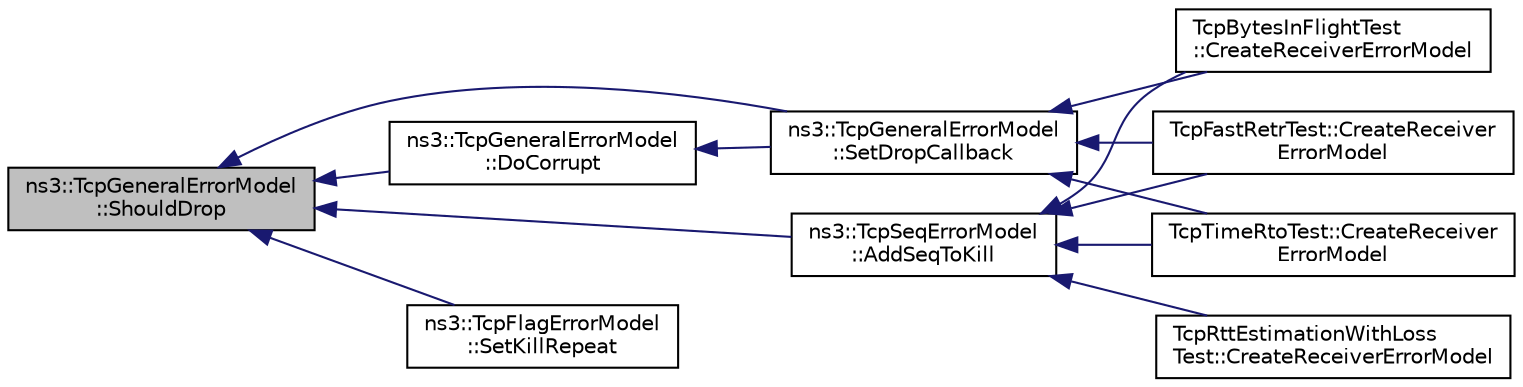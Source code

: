 digraph "ns3::TcpGeneralErrorModel::ShouldDrop"
{
  edge [fontname="Helvetica",fontsize="10",labelfontname="Helvetica",labelfontsize="10"];
  node [fontname="Helvetica",fontsize="10",shape=record];
  rankdir="LR";
  Node1 [label="ns3::TcpGeneralErrorModel\l::ShouldDrop",height=0.2,width=0.4,color="black", fillcolor="grey75", style="filled", fontcolor="black"];
  Node1 -> Node2 [dir="back",color="midnightblue",fontsize="10",style="solid"];
  Node2 [label="ns3::TcpGeneralErrorModel\l::DoCorrupt",height=0.2,width=0.4,color="black", fillcolor="white", style="filled",URL="$d1/d5a/classns3_1_1TcpGeneralErrorModel.html#a45cf0b37801164078eb0643dfe388468"];
  Node2 -> Node3 [dir="back",color="midnightblue",fontsize="10",style="solid"];
  Node3 [label="ns3::TcpGeneralErrorModel\l::SetDropCallback",height=0.2,width=0.4,color="black", fillcolor="white", style="filled",URL="$d1/d5a/classns3_1_1TcpGeneralErrorModel.html#a812f8d0b0eaf4508efd44be00028673f",tooltip="Set the drop callback. "];
  Node3 -> Node4 [dir="back",color="midnightblue",fontsize="10",style="solid"];
  Node4 [label="TcpBytesInFlightTest\l::CreateReceiverErrorModel",height=0.2,width=0.4,color="black", fillcolor="white", style="filled",URL="$d7/d15/classTcpBytesInFlightTest.html#a1942203532d11a2136fe0369fd7385fc",tooltip="Create a receiver error model. "];
  Node3 -> Node5 [dir="back",color="midnightblue",fontsize="10",style="solid"];
  Node5 [label="TcpFastRetrTest::CreateReceiver\lErrorModel",height=0.2,width=0.4,color="black", fillcolor="white", style="filled",URL="$df/d85/classTcpFastRetrTest.html#a42205ea481c029c1f7202d0eba41e098",tooltip="Create and return the error model to install in the receiver node. "];
  Node3 -> Node6 [dir="back",color="midnightblue",fontsize="10",style="solid"];
  Node6 [label="TcpTimeRtoTest::CreateReceiver\lErrorModel",height=0.2,width=0.4,color="black", fillcolor="white", style="filled",URL="$dc/da7/classTcpTimeRtoTest.html#ab9f68845369259b334d796ce9f92c7cd",tooltip="Create and return the error model to install in the receiver node. "];
  Node1 -> Node3 [dir="back",color="midnightblue",fontsize="10",style="solid"];
  Node1 -> Node7 [dir="back",color="midnightblue",fontsize="10",style="solid"];
  Node7 [label="ns3::TcpSeqErrorModel\l::AddSeqToKill",height=0.2,width=0.4,color="black", fillcolor="white", style="filled",URL="$df/d33/classns3_1_1TcpSeqErrorModel.html#a5c414ce6277ae9ff84decb83a0847386",tooltip="Add the sequence number to the list of segments to be killed. "];
  Node7 -> Node4 [dir="back",color="midnightblue",fontsize="10",style="solid"];
  Node7 -> Node5 [dir="back",color="midnightblue",fontsize="10",style="solid"];
  Node7 -> Node6 [dir="back",color="midnightblue",fontsize="10",style="solid"];
  Node7 -> Node8 [dir="back",color="midnightblue",fontsize="10",style="solid"];
  Node8 [label="TcpRttEstimationWithLoss\lTest::CreateReceiverErrorModel",height=0.2,width=0.4,color="black", fillcolor="white", style="filled",URL="$d4/d57/classTcpRttEstimationWithLossTest.html#a72a578c553fd6835f4234af0890efd8b",tooltip="Create and return the error model to install in the receiver node. "];
  Node1 -> Node9 [dir="back",color="midnightblue",fontsize="10",style="solid"];
  Node9 [label="ns3::TcpFlagErrorModel\l::SetKillRepeat",height=0.2,width=0.4,color="black", fillcolor="white", style="filled",URL="$de/daf/classns3_1_1TcpFlagErrorModel.html#a97071fba6dfb851b41af2f6d42d01f54",tooltip="Set how many packets should be killed. "];
}
